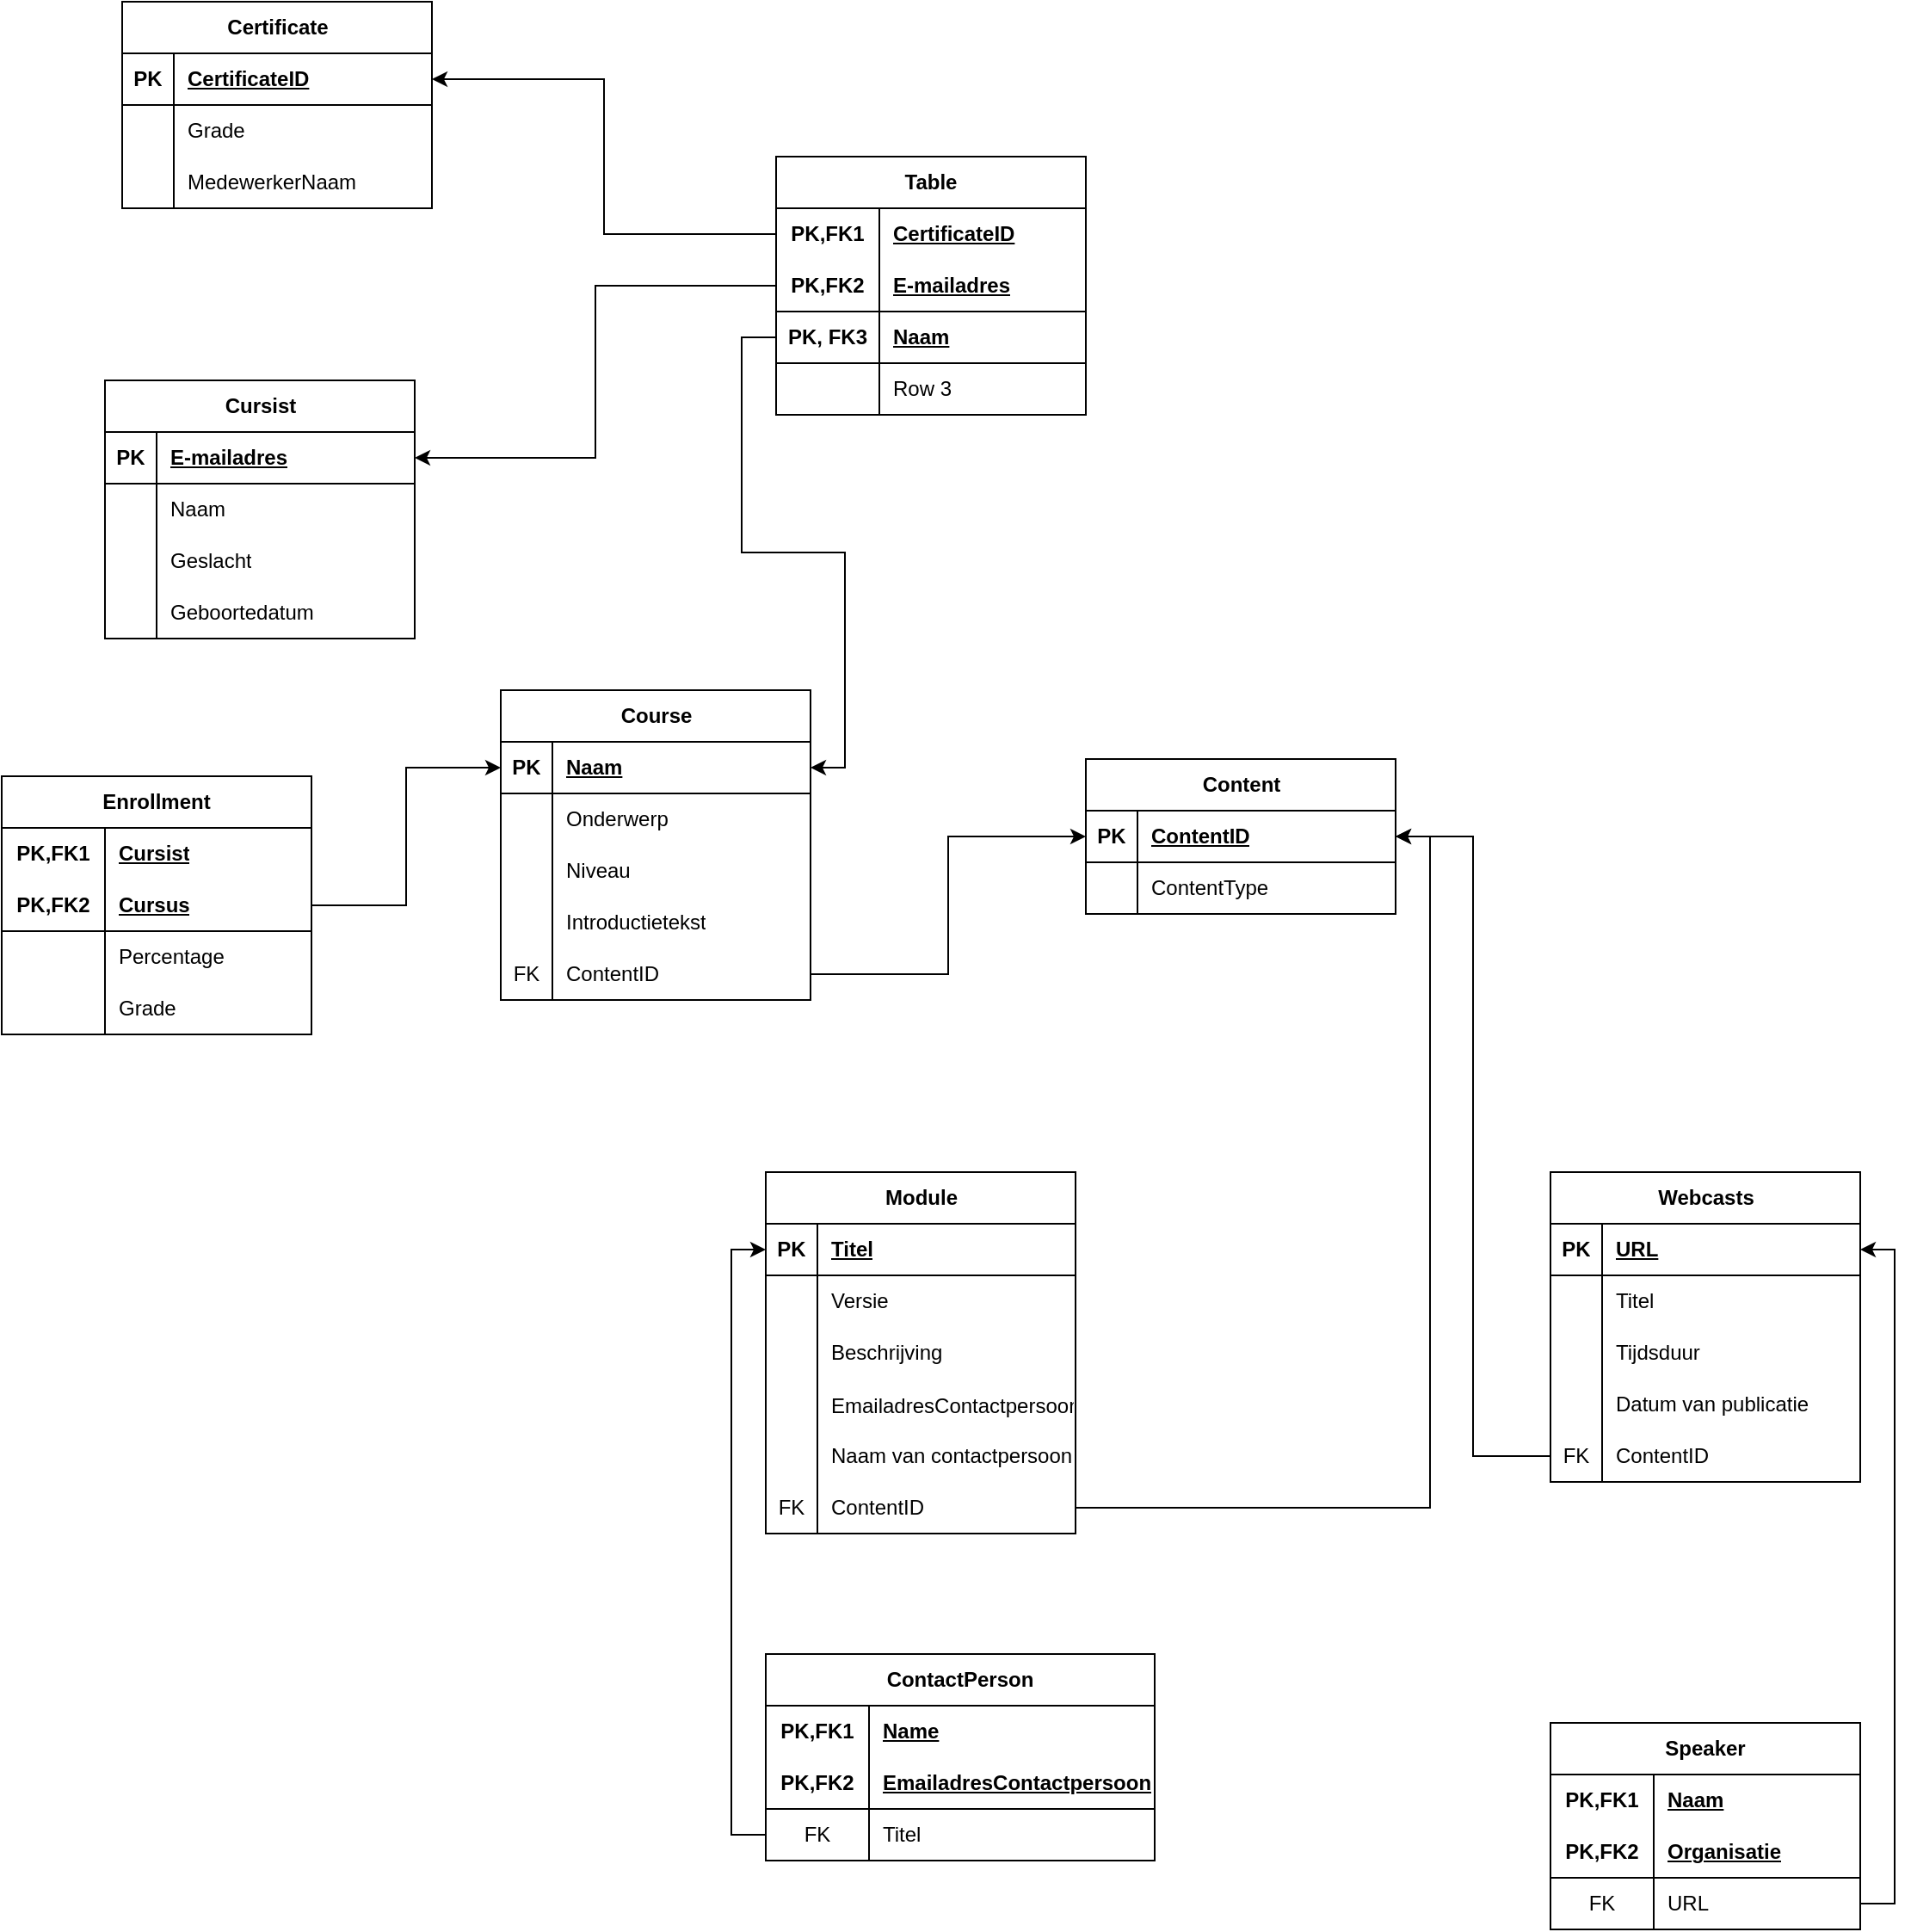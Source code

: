 <mxfile version="22.1.2" type="device">
  <diagram name="Pagina-1" id="u-xx_jR_hVYX2O9m8lz5">
    <mxGraphModel dx="2876" dy="2363" grid="1" gridSize="10" guides="1" tooltips="1" connect="1" arrows="1" fold="1" page="1" pageScale="1" pageWidth="827" pageHeight="1169" math="0" shadow="0">
      <root>
        <mxCell id="0" />
        <mxCell id="1" parent="0" />
        <mxCell id="vFDgPql-ioUFy6LcOWQR-1" value="Course" style="shape=table;startSize=30;container=1;collapsible=1;childLayout=tableLayout;fixedRows=1;rowLines=0;fontStyle=1;align=center;resizeLast=1;html=1;" parent="1" vertex="1">
          <mxGeometry x="170" y="120" width="180" height="180" as="geometry" />
        </mxCell>
        <mxCell id="vFDgPql-ioUFy6LcOWQR-2" value="" style="shape=tableRow;horizontal=0;startSize=0;swimlaneHead=0;swimlaneBody=0;fillColor=none;collapsible=0;dropTarget=0;points=[[0,0.5],[1,0.5]];portConstraint=eastwest;top=0;left=0;right=0;bottom=1;" parent="vFDgPql-ioUFy6LcOWQR-1" vertex="1">
          <mxGeometry y="30" width="180" height="30" as="geometry" />
        </mxCell>
        <mxCell id="vFDgPql-ioUFy6LcOWQR-3" value="PK" style="shape=partialRectangle;connectable=0;fillColor=none;top=0;left=0;bottom=0;right=0;fontStyle=1;overflow=hidden;whiteSpace=wrap;html=1;" parent="vFDgPql-ioUFy6LcOWQR-2" vertex="1">
          <mxGeometry width="30" height="30" as="geometry">
            <mxRectangle width="30" height="30" as="alternateBounds" />
          </mxGeometry>
        </mxCell>
        <mxCell id="vFDgPql-ioUFy6LcOWQR-4" value="Naam" style="shape=partialRectangle;connectable=0;fillColor=none;top=0;left=0;bottom=0;right=0;align=left;spacingLeft=6;fontStyle=5;overflow=hidden;whiteSpace=wrap;html=1;" parent="vFDgPql-ioUFy6LcOWQR-2" vertex="1">
          <mxGeometry x="30" width="150" height="30" as="geometry">
            <mxRectangle width="150" height="30" as="alternateBounds" />
          </mxGeometry>
        </mxCell>
        <mxCell id="vFDgPql-ioUFy6LcOWQR-5" value="" style="shape=tableRow;horizontal=0;startSize=0;swimlaneHead=0;swimlaneBody=0;fillColor=none;collapsible=0;dropTarget=0;points=[[0,0.5],[1,0.5]];portConstraint=eastwest;top=0;left=0;right=0;bottom=0;" parent="vFDgPql-ioUFy6LcOWQR-1" vertex="1">
          <mxGeometry y="60" width="180" height="30" as="geometry" />
        </mxCell>
        <mxCell id="vFDgPql-ioUFy6LcOWQR-6" value="" style="shape=partialRectangle;connectable=0;fillColor=none;top=0;left=0;bottom=0;right=0;editable=1;overflow=hidden;whiteSpace=wrap;html=1;" parent="vFDgPql-ioUFy6LcOWQR-5" vertex="1">
          <mxGeometry width="30" height="30" as="geometry">
            <mxRectangle width="30" height="30" as="alternateBounds" />
          </mxGeometry>
        </mxCell>
        <mxCell id="vFDgPql-ioUFy6LcOWQR-7" value="Onderwerp" style="shape=partialRectangle;connectable=0;fillColor=none;top=0;left=0;bottom=0;right=0;align=left;spacingLeft=6;overflow=hidden;whiteSpace=wrap;html=1;" parent="vFDgPql-ioUFy6LcOWQR-5" vertex="1">
          <mxGeometry x="30" width="150" height="30" as="geometry">
            <mxRectangle width="150" height="30" as="alternateBounds" />
          </mxGeometry>
        </mxCell>
        <mxCell id="vFDgPql-ioUFy6LcOWQR-8" value="" style="shape=tableRow;horizontal=0;startSize=0;swimlaneHead=0;swimlaneBody=0;fillColor=none;collapsible=0;dropTarget=0;points=[[0,0.5],[1,0.5]];portConstraint=eastwest;top=0;left=0;right=0;bottom=0;" parent="vFDgPql-ioUFy6LcOWQR-1" vertex="1">
          <mxGeometry y="90" width="180" height="30" as="geometry" />
        </mxCell>
        <mxCell id="vFDgPql-ioUFy6LcOWQR-9" value="" style="shape=partialRectangle;connectable=0;fillColor=none;top=0;left=0;bottom=0;right=0;editable=1;overflow=hidden;whiteSpace=wrap;html=1;" parent="vFDgPql-ioUFy6LcOWQR-8" vertex="1">
          <mxGeometry width="30" height="30" as="geometry">
            <mxRectangle width="30" height="30" as="alternateBounds" />
          </mxGeometry>
        </mxCell>
        <mxCell id="vFDgPql-ioUFy6LcOWQR-10" value="Niveau" style="shape=partialRectangle;connectable=0;fillColor=none;top=0;left=0;bottom=0;right=0;align=left;spacingLeft=6;overflow=hidden;whiteSpace=wrap;html=1;" parent="vFDgPql-ioUFy6LcOWQR-8" vertex="1">
          <mxGeometry x="30" width="150" height="30" as="geometry">
            <mxRectangle width="150" height="30" as="alternateBounds" />
          </mxGeometry>
        </mxCell>
        <mxCell id="vFDgPql-ioUFy6LcOWQR-11" value="" style="shape=tableRow;horizontal=0;startSize=0;swimlaneHead=0;swimlaneBody=0;fillColor=none;collapsible=0;dropTarget=0;points=[[0,0.5],[1,0.5]];portConstraint=eastwest;top=0;left=0;right=0;bottom=0;" parent="vFDgPql-ioUFy6LcOWQR-1" vertex="1">
          <mxGeometry y="120" width="180" height="30" as="geometry" />
        </mxCell>
        <mxCell id="vFDgPql-ioUFy6LcOWQR-12" value="" style="shape=partialRectangle;connectable=0;fillColor=none;top=0;left=0;bottom=0;right=0;editable=1;overflow=hidden;whiteSpace=wrap;html=1;" parent="vFDgPql-ioUFy6LcOWQR-11" vertex="1">
          <mxGeometry width="30" height="30" as="geometry">
            <mxRectangle width="30" height="30" as="alternateBounds" />
          </mxGeometry>
        </mxCell>
        <mxCell id="vFDgPql-ioUFy6LcOWQR-13" value="Introductietekst" style="shape=partialRectangle;connectable=0;fillColor=none;top=0;left=0;bottom=0;right=0;align=left;spacingLeft=6;overflow=hidden;whiteSpace=wrap;html=1;" parent="vFDgPql-ioUFy6LcOWQR-11" vertex="1">
          <mxGeometry x="30" width="150" height="30" as="geometry">
            <mxRectangle width="150" height="30" as="alternateBounds" />
          </mxGeometry>
        </mxCell>
        <mxCell id="ly-lkT2wFIYMQ-c9xsta-23" value="" style="shape=tableRow;horizontal=0;startSize=0;swimlaneHead=0;swimlaneBody=0;fillColor=none;collapsible=0;dropTarget=0;points=[[0,0.5],[1,0.5]];portConstraint=eastwest;top=0;left=0;right=0;bottom=0;" vertex="1" parent="vFDgPql-ioUFy6LcOWQR-1">
          <mxGeometry y="150" width="180" height="30" as="geometry" />
        </mxCell>
        <mxCell id="ly-lkT2wFIYMQ-c9xsta-24" value="FK" style="shape=partialRectangle;connectable=0;fillColor=none;top=0;left=0;bottom=0;right=0;fontStyle=0;overflow=hidden;whiteSpace=wrap;html=1;" vertex="1" parent="ly-lkT2wFIYMQ-c9xsta-23">
          <mxGeometry width="30" height="30" as="geometry">
            <mxRectangle width="30" height="30" as="alternateBounds" />
          </mxGeometry>
        </mxCell>
        <mxCell id="ly-lkT2wFIYMQ-c9xsta-25" value="ContentID" style="shape=partialRectangle;connectable=0;fillColor=none;top=0;left=0;bottom=0;right=0;align=left;spacingLeft=6;fontStyle=0;overflow=hidden;whiteSpace=wrap;html=1;" vertex="1" parent="ly-lkT2wFIYMQ-c9xsta-23">
          <mxGeometry x="30" width="150" height="30" as="geometry">
            <mxRectangle width="150" height="30" as="alternateBounds" />
          </mxGeometry>
        </mxCell>
        <mxCell id="vFDgPql-ioUFy6LcOWQR-14" value="Content" style="shape=table;startSize=30;container=1;collapsible=1;childLayout=tableLayout;fixedRows=1;rowLines=0;fontStyle=1;align=center;resizeLast=1;html=1;" parent="1" vertex="1">
          <mxGeometry x="510" y="160" width="180" height="90" as="geometry" />
        </mxCell>
        <mxCell id="vFDgPql-ioUFy6LcOWQR-15" value="" style="shape=tableRow;horizontal=0;startSize=0;swimlaneHead=0;swimlaneBody=0;fillColor=none;collapsible=0;dropTarget=0;points=[[0,0.5],[1,0.5]];portConstraint=eastwest;top=0;left=0;right=0;bottom=1;" parent="vFDgPql-ioUFy6LcOWQR-14" vertex="1">
          <mxGeometry y="30" width="180" height="30" as="geometry" />
        </mxCell>
        <mxCell id="vFDgPql-ioUFy6LcOWQR-16" value="PK" style="shape=partialRectangle;connectable=0;fillColor=none;top=0;left=0;bottom=0;right=0;fontStyle=1;overflow=hidden;whiteSpace=wrap;html=1;" parent="vFDgPql-ioUFy6LcOWQR-15" vertex="1">
          <mxGeometry width="30" height="30" as="geometry">
            <mxRectangle width="30" height="30" as="alternateBounds" />
          </mxGeometry>
        </mxCell>
        <mxCell id="vFDgPql-ioUFy6LcOWQR-17" value="ContentID" style="shape=partialRectangle;connectable=0;fillColor=none;top=0;left=0;bottom=0;right=0;align=left;spacingLeft=6;fontStyle=5;overflow=hidden;whiteSpace=wrap;html=1;" parent="vFDgPql-ioUFy6LcOWQR-15" vertex="1">
          <mxGeometry x="30" width="150" height="30" as="geometry">
            <mxRectangle width="150" height="30" as="alternateBounds" />
          </mxGeometry>
        </mxCell>
        <mxCell id="vFDgPql-ioUFy6LcOWQR-18" value="" style="shape=tableRow;horizontal=0;startSize=0;swimlaneHead=0;swimlaneBody=0;fillColor=none;collapsible=0;dropTarget=0;points=[[0,0.5],[1,0.5]];portConstraint=eastwest;top=0;left=0;right=0;bottom=0;" parent="vFDgPql-ioUFy6LcOWQR-14" vertex="1">
          <mxGeometry y="60" width="180" height="30" as="geometry" />
        </mxCell>
        <mxCell id="vFDgPql-ioUFy6LcOWQR-19" value="" style="shape=partialRectangle;connectable=0;fillColor=none;top=0;left=0;bottom=0;right=0;editable=1;overflow=hidden;whiteSpace=wrap;html=1;" parent="vFDgPql-ioUFy6LcOWQR-18" vertex="1">
          <mxGeometry width="30" height="30" as="geometry">
            <mxRectangle width="30" height="30" as="alternateBounds" />
          </mxGeometry>
        </mxCell>
        <mxCell id="vFDgPql-ioUFy6LcOWQR-20" value="ContentType" style="shape=partialRectangle;connectable=0;fillColor=none;top=0;left=0;bottom=0;right=0;align=left;spacingLeft=6;overflow=hidden;whiteSpace=wrap;html=1;" parent="vFDgPql-ioUFy6LcOWQR-18" vertex="1">
          <mxGeometry x="30" width="150" height="30" as="geometry">
            <mxRectangle width="150" height="30" as="alternateBounds" />
          </mxGeometry>
        </mxCell>
        <mxCell id="vFDgPql-ioUFy6LcOWQR-27" value="Module" style="shape=table;startSize=30;container=1;collapsible=1;childLayout=tableLayout;fixedRows=1;rowLines=0;fontStyle=1;align=center;resizeLast=1;html=1;" parent="1" vertex="1">
          <mxGeometry x="324" y="400" width="180" height="210" as="geometry" />
        </mxCell>
        <mxCell id="vFDgPql-ioUFy6LcOWQR-28" value="" style="shape=tableRow;horizontal=0;startSize=0;swimlaneHead=0;swimlaneBody=0;fillColor=none;collapsible=0;dropTarget=0;points=[[0,0.5],[1,0.5]];portConstraint=eastwest;top=0;left=0;right=0;bottom=1;" parent="vFDgPql-ioUFy6LcOWQR-27" vertex="1">
          <mxGeometry y="30" width="180" height="30" as="geometry" />
        </mxCell>
        <mxCell id="vFDgPql-ioUFy6LcOWQR-29" value="PK" style="shape=partialRectangle;connectable=0;fillColor=none;top=0;left=0;bottom=0;right=0;fontStyle=1;overflow=hidden;whiteSpace=wrap;html=1;" parent="vFDgPql-ioUFy6LcOWQR-28" vertex="1">
          <mxGeometry width="30" height="30" as="geometry">
            <mxRectangle width="30" height="30" as="alternateBounds" />
          </mxGeometry>
        </mxCell>
        <mxCell id="vFDgPql-ioUFy6LcOWQR-30" value="Titel" style="shape=partialRectangle;connectable=0;fillColor=none;top=0;left=0;bottom=0;right=0;align=left;spacingLeft=6;fontStyle=5;overflow=hidden;whiteSpace=wrap;html=1;" parent="vFDgPql-ioUFy6LcOWQR-28" vertex="1">
          <mxGeometry x="30" width="150" height="30" as="geometry">
            <mxRectangle width="150" height="30" as="alternateBounds" />
          </mxGeometry>
        </mxCell>
        <mxCell id="vFDgPql-ioUFy6LcOWQR-31" value="" style="shape=tableRow;horizontal=0;startSize=0;swimlaneHead=0;swimlaneBody=0;fillColor=none;collapsible=0;dropTarget=0;points=[[0,0.5],[1,0.5]];portConstraint=eastwest;top=0;left=0;right=0;bottom=0;" parent="vFDgPql-ioUFy6LcOWQR-27" vertex="1">
          <mxGeometry y="60" width="180" height="30" as="geometry" />
        </mxCell>
        <mxCell id="vFDgPql-ioUFy6LcOWQR-32" value="" style="shape=partialRectangle;connectable=0;fillColor=none;top=0;left=0;bottom=0;right=0;editable=1;overflow=hidden;whiteSpace=wrap;html=1;" parent="vFDgPql-ioUFy6LcOWQR-31" vertex="1">
          <mxGeometry width="30" height="30" as="geometry">
            <mxRectangle width="30" height="30" as="alternateBounds" />
          </mxGeometry>
        </mxCell>
        <mxCell id="vFDgPql-ioUFy6LcOWQR-33" value="Versie" style="shape=partialRectangle;connectable=0;fillColor=none;top=0;left=0;bottom=0;right=0;align=left;spacingLeft=6;overflow=hidden;whiteSpace=wrap;html=1;" parent="vFDgPql-ioUFy6LcOWQR-31" vertex="1">
          <mxGeometry x="30" width="150" height="30" as="geometry">
            <mxRectangle width="150" height="30" as="alternateBounds" />
          </mxGeometry>
        </mxCell>
        <mxCell id="vFDgPql-ioUFy6LcOWQR-34" value="" style="shape=tableRow;horizontal=0;startSize=0;swimlaneHead=0;swimlaneBody=0;fillColor=none;collapsible=0;dropTarget=0;points=[[0,0.5],[1,0.5]];portConstraint=eastwest;top=0;left=0;right=0;bottom=0;" parent="vFDgPql-ioUFy6LcOWQR-27" vertex="1">
          <mxGeometry y="90" width="180" height="30" as="geometry" />
        </mxCell>
        <mxCell id="vFDgPql-ioUFy6LcOWQR-35" value="" style="shape=partialRectangle;connectable=0;fillColor=none;top=0;left=0;bottom=0;right=0;editable=1;overflow=hidden;whiteSpace=wrap;html=1;" parent="vFDgPql-ioUFy6LcOWQR-34" vertex="1">
          <mxGeometry width="30" height="30" as="geometry">
            <mxRectangle width="30" height="30" as="alternateBounds" />
          </mxGeometry>
        </mxCell>
        <mxCell id="vFDgPql-ioUFy6LcOWQR-36" value="Beschrijving" style="shape=partialRectangle;connectable=0;fillColor=none;top=0;left=0;bottom=0;right=0;align=left;spacingLeft=6;overflow=hidden;whiteSpace=wrap;html=1;" parent="vFDgPql-ioUFy6LcOWQR-34" vertex="1">
          <mxGeometry x="30" width="150" height="30" as="geometry">
            <mxRectangle width="150" height="30" as="alternateBounds" />
          </mxGeometry>
        </mxCell>
        <mxCell id="vFDgPql-ioUFy6LcOWQR-144" value="" style="shape=tableRow;horizontal=0;startSize=0;swimlaneHead=0;swimlaneBody=0;fillColor=none;collapsible=0;dropTarget=0;points=[[0,0.5],[1,0.5]];portConstraint=eastwest;top=0;left=0;right=0;bottom=0;" parent="vFDgPql-ioUFy6LcOWQR-27" vertex="1">
          <mxGeometry y="120" width="180" height="30" as="geometry" />
        </mxCell>
        <mxCell id="vFDgPql-ioUFy6LcOWQR-145" value="" style="shape=partialRectangle;connectable=0;fillColor=none;top=0;left=0;bottom=0;right=0;editable=1;overflow=hidden;" parent="vFDgPql-ioUFy6LcOWQR-144" vertex="1">
          <mxGeometry width="30" height="30" as="geometry">
            <mxRectangle width="30" height="30" as="alternateBounds" />
          </mxGeometry>
        </mxCell>
        <mxCell id="vFDgPql-ioUFy6LcOWQR-146" value="EmailadresContactpersoon" style="shape=partialRectangle;connectable=0;fillColor=none;top=0;left=0;bottom=0;right=0;align=left;spacingLeft=6;overflow=hidden;" parent="vFDgPql-ioUFy6LcOWQR-144" vertex="1">
          <mxGeometry x="30" width="150" height="30" as="geometry">
            <mxRectangle width="150" height="30" as="alternateBounds" />
          </mxGeometry>
        </mxCell>
        <mxCell id="vFDgPql-ioUFy6LcOWQR-37" value="" style="shape=tableRow;horizontal=0;startSize=0;swimlaneHead=0;swimlaneBody=0;fillColor=none;collapsible=0;dropTarget=0;points=[[0,0.5],[1,0.5]];portConstraint=eastwest;top=0;left=0;right=0;bottom=0;" parent="vFDgPql-ioUFy6LcOWQR-27" vertex="1">
          <mxGeometry y="150" width="180" height="30" as="geometry" />
        </mxCell>
        <mxCell id="vFDgPql-ioUFy6LcOWQR-38" value="" style="shape=partialRectangle;connectable=0;fillColor=none;top=0;left=0;bottom=0;right=0;editable=1;overflow=hidden;whiteSpace=wrap;html=1;" parent="vFDgPql-ioUFy6LcOWQR-37" vertex="1">
          <mxGeometry width="30" height="30" as="geometry">
            <mxRectangle width="30" height="30" as="alternateBounds" />
          </mxGeometry>
        </mxCell>
        <mxCell id="vFDgPql-ioUFy6LcOWQR-39" value="Naam van contactpersoon" style="shape=partialRectangle;connectable=0;fillColor=none;top=0;left=0;bottom=0;right=0;align=left;spacingLeft=6;overflow=hidden;whiteSpace=wrap;html=1;" parent="vFDgPql-ioUFy6LcOWQR-37" vertex="1">
          <mxGeometry x="30" width="150" height="30" as="geometry">
            <mxRectangle width="150" height="30" as="alternateBounds" />
          </mxGeometry>
        </mxCell>
        <mxCell id="ly-lkT2wFIYMQ-c9xsta-34" value="" style="shape=tableRow;horizontal=0;startSize=0;swimlaneHead=0;swimlaneBody=0;fillColor=none;collapsible=0;dropTarget=0;points=[[0,0.5],[1,0.5]];portConstraint=eastwest;top=0;left=0;right=0;bottom=0;" vertex="1" parent="vFDgPql-ioUFy6LcOWQR-27">
          <mxGeometry y="180" width="180" height="30" as="geometry" />
        </mxCell>
        <mxCell id="ly-lkT2wFIYMQ-c9xsta-35" value="FK" style="shape=partialRectangle;connectable=0;fillColor=none;top=0;left=0;bottom=0;right=0;fontStyle=0;overflow=hidden;whiteSpace=wrap;html=1;" vertex="1" parent="ly-lkT2wFIYMQ-c9xsta-34">
          <mxGeometry width="30" height="30" as="geometry">
            <mxRectangle width="30" height="30" as="alternateBounds" />
          </mxGeometry>
        </mxCell>
        <mxCell id="ly-lkT2wFIYMQ-c9xsta-36" value="ContentID" style="shape=partialRectangle;connectable=0;fillColor=none;top=0;left=0;bottom=0;right=0;align=left;spacingLeft=6;fontStyle=0;overflow=hidden;whiteSpace=wrap;html=1;" vertex="1" parent="ly-lkT2wFIYMQ-c9xsta-34">
          <mxGeometry x="30" width="150" height="30" as="geometry">
            <mxRectangle width="150" height="30" as="alternateBounds" />
          </mxGeometry>
        </mxCell>
        <mxCell id="vFDgPql-ioUFy6LcOWQR-40" value="Webcasts" style="shape=table;startSize=30;container=1;collapsible=1;childLayout=tableLayout;fixedRows=1;rowLines=0;fontStyle=1;align=center;resizeLast=1;html=1;" parent="1" vertex="1">
          <mxGeometry x="780" y="400" width="180" height="180" as="geometry" />
        </mxCell>
        <mxCell id="vFDgPql-ioUFy6LcOWQR-41" value="" style="shape=tableRow;horizontal=0;startSize=0;swimlaneHead=0;swimlaneBody=0;fillColor=none;collapsible=0;dropTarget=0;points=[[0,0.5],[1,0.5]];portConstraint=eastwest;top=0;left=0;right=0;bottom=1;" parent="vFDgPql-ioUFy6LcOWQR-40" vertex="1">
          <mxGeometry y="30" width="180" height="30" as="geometry" />
        </mxCell>
        <mxCell id="vFDgPql-ioUFy6LcOWQR-42" value="PK" style="shape=partialRectangle;connectable=0;fillColor=none;top=0;left=0;bottom=0;right=0;fontStyle=1;overflow=hidden;whiteSpace=wrap;html=1;" parent="vFDgPql-ioUFy6LcOWQR-41" vertex="1">
          <mxGeometry width="30" height="30" as="geometry">
            <mxRectangle width="30" height="30" as="alternateBounds" />
          </mxGeometry>
        </mxCell>
        <mxCell id="vFDgPql-ioUFy6LcOWQR-43" value="URL" style="shape=partialRectangle;connectable=0;fillColor=none;top=0;left=0;bottom=0;right=0;align=left;spacingLeft=6;fontStyle=5;overflow=hidden;whiteSpace=wrap;html=1;" parent="vFDgPql-ioUFy6LcOWQR-41" vertex="1">
          <mxGeometry x="30" width="150" height="30" as="geometry">
            <mxRectangle width="150" height="30" as="alternateBounds" />
          </mxGeometry>
        </mxCell>
        <mxCell id="vFDgPql-ioUFy6LcOWQR-44" value="" style="shape=tableRow;horizontal=0;startSize=0;swimlaneHead=0;swimlaneBody=0;fillColor=none;collapsible=0;dropTarget=0;points=[[0,0.5],[1,0.5]];portConstraint=eastwest;top=0;left=0;right=0;bottom=0;" parent="vFDgPql-ioUFy6LcOWQR-40" vertex="1">
          <mxGeometry y="60" width="180" height="30" as="geometry" />
        </mxCell>
        <mxCell id="vFDgPql-ioUFy6LcOWQR-45" value="" style="shape=partialRectangle;connectable=0;fillColor=none;top=0;left=0;bottom=0;right=0;editable=1;overflow=hidden;whiteSpace=wrap;html=1;" parent="vFDgPql-ioUFy6LcOWQR-44" vertex="1">
          <mxGeometry width="30" height="30" as="geometry">
            <mxRectangle width="30" height="30" as="alternateBounds" />
          </mxGeometry>
        </mxCell>
        <mxCell id="vFDgPql-ioUFy6LcOWQR-46" value="Titel" style="shape=partialRectangle;connectable=0;fillColor=none;top=0;left=0;bottom=0;right=0;align=left;spacingLeft=6;overflow=hidden;whiteSpace=wrap;html=1;" parent="vFDgPql-ioUFy6LcOWQR-44" vertex="1">
          <mxGeometry x="30" width="150" height="30" as="geometry">
            <mxRectangle width="150" height="30" as="alternateBounds" />
          </mxGeometry>
        </mxCell>
        <mxCell id="vFDgPql-ioUFy6LcOWQR-47" value="" style="shape=tableRow;horizontal=0;startSize=0;swimlaneHead=0;swimlaneBody=0;fillColor=none;collapsible=0;dropTarget=0;points=[[0,0.5],[1,0.5]];portConstraint=eastwest;top=0;left=0;right=0;bottom=0;" parent="vFDgPql-ioUFy6LcOWQR-40" vertex="1">
          <mxGeometry y="90" width="180" height="30" as="geometry" />
        </mxCell>
        <mxCell id="vFDgPql-ioUFy6LcOWQR-48" value="" style="shape=partialRectangle;connectable=0;fillColor=none;top=0;left=0;bottom=0;right=0;editable=1;overflow=hidden;whiteSpace=wrap;html=1;" parent="vFDgPql-ioUFy6LcOWQR-47" vertex="1">
          <mxGeometry width="30" height="30" as="geometry">
            <mxRectangle width="30" height="30" as="alternateBounds" />
          </mxGeometry>
        </mxCell>
        <mxCell id="vFDgPql-ioUFy6LcOWQR-49" value="Tijdsduur" style="shape=partialRectangle;connectable=0;fillColor=none;top=0;left=0;bottom=0;right=0;align=left;spacingLeft=6;overflow=hidden;whiteSpace=wrap;html=1;" parent="vFDgPql-ioUFy6LcOWQR-47" vertex="1">
          <mxGeometry x="30" width="150" height="30" as="geometry">
            <mxRectangle width="150" height="30" as="alternateBounds" />
          </mxGeometry>
        </mxCell>
        <mxCell id="vFDgPql-ioUFy6LcOWQR-50" value="" style="shape=tableRow;horizontal=0;startSize=0;swimlaneHead=0;swimlaneBody=0;fillColor=none;collapsible=0;dropTarget=0;points=[[0,0.5],[1,0.5]];portConstraint=eastwest;top=0;left=0;right=0;bottom=0;" parent="vFDgPql-ioUFy6LcOWQR-40" vertex="1">
          <mxGeometry y="120" width="180" height="30" as="geometry" />
        </mxCell>
        <mxCell id="vFDgPql-ioUFy6LcOWQR-51" value="" style="shape=partialRectangle;connectable=0;fillColor=none;top=0;left=0;bottom=0;right=0;editable=1;overflow=hidden;whiteSpace=wrap;html=1;" parent="vFDgPql-ioUFy6LcOWQR-50" vertex="1">
          <mxGeometry width="30" height="30" as="geometry">
            <mxRectangle width="30" height="30" as="alternateBounds" />
          </mxGeometry>
        </mxCell>
        <mxCell id="vFDgPql-ioUFy6LcOWQR-52" value="Datum van publicatie" style="shape=partialRectangle;connectable=0;fillColor=none;top=0;left=0;bottom=0;right=0;align=left;spacingLeft=6;overflow=hidden;whiteSpace=wrap;html=1;" parent="vFDgPql-ioUFy6LcOWQR-50" vertex="1">
          <mxGeometry x="30" width="150" height="30" as="geometry">
            <mxRectangle width="150" height="30" as="alternateBounds" />
          </mxGeometry>
        </mxCell>
        <mxCell id="ly-lkT2wFIYMQ-c9xsta-37" value="" style="shape=tableRow;horizontal=0;startSize=0;swimlaneHead=0;swimlaneBody=0;fillColor=none;collapsible=0;dropTarget=0;points=[[0,0.5],[1,0.5]];portConstraint=eastwest;top=0;left=0;right=0;bottom=0;" vertex="1" parent="vFDgPql-ioUFy6LcOWQR-40">
          <mxGeometry y="150" width="180" height="30" as="geometry" />
        </mxCell>
        <mxCell id="ly-lkT2wFIYMQ-c9xsta-38" value="FK" style="shape=partialRectangle;connectable=0;fillColor=none;top=0;left=0;bottom=0;right=0;fontStyle=0;overflow=hidden;whiteSpace=wrap;html=1;" vertex="1" parent="ly-lkT2wFIYMQ-c9xsta-37">
          <mxGeometry width="30" height="30" as="geometry">
            <mxRectangle width="30" height="30" as="alternateBounds" />
          </mxGeometry>
        </mxCell>
        <mxCell id="ly-lkT2wFIYMQ-c9xsta-39" value="ContentID" style="shape=partialRectangle;connectable=0;fillColor=none;top=0;left=0;bottom=0;right=0;align=left;spacingLeft=6;fontStyle=0;overflow=hidden;whiteSpace=wrap;html=1;" vertex="1" parent="ly-lkT2wFIYMQ-c9xsta-37">
          <mxGeometry x="30" width="150" height="30" as="geometry">
            <mxRectangle width="150" height="30" as="alternateBounds" />
          </mxGeometry>
        </mxCell>
        <mxCell id="vFDgPql-ioUFy6LcOWQR-79" value="Certificate" style="shape=table;startSize=30;container=1;collapsible=1;childLayout=tableLayout;fixedRows=1;rowLines=0;fontStyle=1;align=center;resizeLast=1;html=1;" parent="1" vertex="1">
          <mxGeometry x="-50" y="-280" width="180" height="120" as="geometry" />
        </mxCell>
        <mxCell id="vFDgPql-ioUFy6LcOWQR-80" value="" style="shape=tableRow;horizontal=0;startSize=0;swimlaneHead=0;swimlaneBody=0;fillColor=none;collapsible=0;dropTarget=0;points=[[0,0.5],[1,0.5]];portConstraint=eastwest;top=0;left=0;right=0;bottom=1;" parent="vFDgPql-ioUFy6LcOWQR-79" vertex="1">
          <mxGeometry y="30" width="180" height="30" as="geometry" />
        </mxCell>
        <mxCell id="vFDgPql-ioUFy6LcOWQR-81" value="PK" style="shape=partialRectangle;connectable=0;fillColor=none;top=0;left=0;bottom=0;right=0;fontStyle=1;overflow=hidden;whiteSpace=wrap;html=1;" parent="vFDgPql-ioUFy6LcOWQR-80" vertex="1">
          <mxGeometry width="30" height="30" as="geometry">
            <mxRectangle width="30" height="30" as="alternateBounds" />
          </mxGeometry>
        </mxCell>
        <mxCell id="vFDgPql-ioUFy6LcOWQR-82" value="CertificateID" style="shape=partialRectangle;connectable=0;fillColor=none;top=0;left=0;bottom=0;right=0;align=left;spacingLeft=6;fontStyle=5;overflow=hidden;whiteSpace=wrap;html=1;" parent="vFDgPql-ioUFy6LcOWQR-80" vertex="1">
          <mxGeometry x="30" width="150" height="30" as="geometry">
            <mxRectangle width="150" height="30" as="alternateBounds" />
          </mxGeometry>
        </mxCell>
        <mxCell id="vFDgPql-ioUFy6LcOWQR-83" value="" style="shape=tableRow;horizontal=0;startSize=0;swimlaneHead=0;swimlaneBody=0;fillColor=none;collapsible=0;dropTarget=0;points=[[0,0.5],[1,0.5]];portConstraint=eastwest;top=0;left=0;right=0;bottom=0;" parent="vFDgPql-ioUFy6LcOWQR-79" vertex="1">
          <mxGeometry y="60" width="180" height="30" as="geometry" />
        </mxCell>
        <mxCell id="vFDgPql-ioUFy6LcOWQR-84" value="" style="shape=partialRectangle;connectable=0;fillColor=none;top=0;left=0;bottom=0;right=0;editable=1;overflow=hidden;whiteSpace=wrap;html=1;" parent="vFDgPql-ioUFy6LcOWQR-83" vertex="1">
          <mxGeometry width="30" height="30" as="geometry">
            <mxRectangle width="30" height="30" as="alternateBounds" />
          </mxGeometry>
        </mxCell>
        <mxCell id="vFDgPql-ioUFy6LcOWQR-85" value="Grade" style="shape=partialRectangle;connectable=0;fillColor=none;top=0;left=0;bottom=0;right=0;align=left;spacingLeft=6;overflow=hidden;whiteSpace=wrap;html=1;" parent="vFDgPql-ioUFy6LcOWQR-83" vertex="1">
          <mxGeometry x="30" width="150" height="30" as="geometry">
            <mxRectangle width="150" height="30" as="alternateBounds" />
          </mxGeometry>
        </mxCell>
        <mxCell id="vFDgPql-ioUFy6LcOWQR-86" value="" style="shape=tableRow;horizontal=0;startSize=0;swimlaneHead=0;swimlaneBody=0;fillColor=none;collapsible=0;dropTarget=0;points=[[0,0.5],[1,0.5]];portConstraint=eastwest;top=0;left=0;right=0;bottom=0;" parent="vFDgPql-ioUFy6LcOWQR-79" vertex="1">
          <mxGeometry y="90" width="180" height="30" as="geometry" />
        </mxCell>
        <mxCell id="vFDgPql-ioUFy6LcOWQR-87" value="" style="shape=partialRectangle;connectable=0;fillColor=none;top=0;left=0;bottom=0;right=0;editable=1;overflow=hidden;whiteSpace=wrap;html=1;" parent="vFDgPql-ioUFy6LcOWQR-86" vertex="1">
          <mxGeometry width="30" height="30" as="geometry">
            <mxRectangle width="30" height="30" as="alternateBounds" />
          </mxGeometry>
        </mxCell>
        <mxCell id="vFDgPql-ioUFy6LcOWQR-88" value="MedewerkerNaam" style="shape=partialRectangle;connectable=0;fillColor=none;top=0;left=0;bottom=0;right=0;align=left;spacingLeft=6;overflow=hidden;whiteSpace=wrap;html=1;" parent="vFDgPql-ioUFy6LcOWQR-86" vertex="1">
          <mxGeometry x="30" width="150" height="30" as="geometry">
            <mxRectangle width="150" height="30" as="alternateBounds" />
          </mxGeometry>
        </mxCell>
        <mxCell id="vFDgPql-ioUFy6LcOWQR-92" value="Cursist" style="shape=table;startSize=30;container=1;collapsible=1;childLayout=tableLayout;fixedRows=1;rowLines=0;fontStyle=1;align=center;resizeLast=1;html=1;" parent="1" vertex="1">
          <mxGeometry x="-60" y="-60" width="180" height="150" as="geometry" />
        </mxCell>
        <mxCell id="vFDgPql-ioUFy6LcOWQR-93" value="" style="shape=tableRow;horizontal=0;startSize=0;swimlaneHead=0;swimlaneBody=0;fillColor=none;collapsible=0;dropTarget=0;points=[[0,0.5],[1,0.5]];portConstraint=eastwest;top=0;left=0;right=0;bottom=1;" parent="vFDgPql-ioUFy6LcOWQR-92" vertex="1">
          <mxGeometry y="30" width="180" height="30" as="geometry" />
        </mxCell>
        <mxCell id="vFDgPql-ioUFy6LcOWQR-94" value="PK" style="shape=partialRectangle;connectable=0;fillColor=none;top=0;left=0;bottom=0;right=0;fontStyle=1;overflow=hidden;whiteSpace=wrap;html=1;" parent="vFDgPql-ioUFy6LcOWQR-93" vertex="1">
          <mxGeometry width="30" height="30" as="geometry">
            <mxRectangle width="30" height="30" as="alternateBounds" />
          </mxGeometry>
        </mxCell>
        <mxCell id="vFDgPql-ioUFy6LcOWQR-95" value="E-mailadres" style="shape=partialRectangle;connectable=0;fillColor=none;top=0;left=0;bottom=0;right=0;align=left;spacingLeft=6;fontStyle=5;overflow=hidden;whiteSpace=wrap;html=1;" parent="vFDgPql-ioUFy6LcOWQR-93" vertex="1">
          <mxGeometry x="30" width="150" height="30" as="geometry">
            <mxRectangle width="150" height="30" as="alternateBounds" />
          </mxGeometry>
        </mxCell>
        <mxCell id="vFDgPql-ioUFy6LcOWQR-96" value="" style="shape=tableRow;horizontal=0;startSize=0;swimlaneHead=0;swimlaneBody=0;fillColor=none;collapsible=0;dropTarget=0;points=[[0,0.5],[1,0.5]];portConstraint=eastwest;top=0;left=0;right=0;bottom=0;" parent="vFDgPql-ioUFy6LcOWQR-92" vertex="1">
          <mxGeometry y="60" width="180" height="30" as="geometry" />
        </mxCell>
        <mxCell id="vFDgPql-ioUFy6LcOWQR-97" value="" style="shape=partialRectangle;connectable=0;fillColor=none;top=0;left=0;bottom=0;right=0;editable=1;overflow=hidden;whiteSpace=wrap;html=1;" parent="vFDgPql-ioUFy6LcOWQR-96" vertex="1">
          <mxGeometry width="30" height="30" as="geometry">
            <mxRectangle width="30" height="30" as="alternateBounds" />
          </mxGeometry>
        </mxCell>
        <mxCell id="vFDgPql-ioUFy6LcOWQR-98" value="Naam" style="shape=partialRectangle;connectable=0;fillColor=none;top=0;left=0;bottom=0;right=0;align=left;spacingLeft=6;overflow=hidden;whiteSpace=wrap;html=1;" parent="vFDgPql-ioUFy6LcOWQR-96" vertex="1">
          <mxGeometry x="30" width="150" height="30" as="geometry">
            <mxRectangle width="150" height="30" as="alternateBounds" />
          </mxGeometry>
        </mxCell>
        <mxCell id="vFDgPql-ioUFy6LcOWQR-99" value="" style="shape=tableRow;horizontal=0;startSize=0;swimlaneHead=0;swimlaneBody=0;fillColor=none;collapsible=0;dropTarget=0;points=[[0,0.5],[1,0.5]];portConstraint=eastwest;top=0;left=0;right=0;bottom=0;" parent="vFDgPql-ioUFy6LcOWQR-92" vertex="1">
          <mxGeometry y="90" width="180" height="30" as="geometry" />
        </mxCell>
        <mxCell id="vFDgPql-ioUFy6LcOWQR-100" value="" style="shape=partialRectangle;connectable=0;fillColor=none;top=0;left=0;bottom=0;right=0;editable=1;overflow=hidden;whiteSpace=wrap;html=1;" parent="vFDgPql-ioUFy6LcOWQR-99" vertex="1">
          <mxGeometry width="30" height="30" as="geometry">
            <mxRectangle width="30" height="30" as="alternateBounds" />
          </mxGeometry>
        </mxCell>
        <mxCell id="vFDgPql-ioUFy6LcOWQR-101" value="Geslacht" style="shape=partialRectangle;connectable=0;fillColor=none;top=0;left=0;bottom=0;right=0;align=left;spacingLeft=6;overflow=hidden;whiteSpace=wrap;html=1;" parent="vFDgPql-ioUFy6LcOWQR-99" vertex="1">
          <mxGeometry x="30" width="150" height="30" as="geometry">
            <mxRectangle width="150" height="30" as="alternateBounds" />
          </mxGeometry>
        </mxCell>
        <mxCell id="vFDgPql-ioUFy6LcOWQR-102" value="" style="shape=tableRow;horizontal=0;startSize=0;swimlaneHead=0;swimlaneBody=0;fillColor=none;collapsible=0;dropTarget=0;points=[[0,0.5],[1,0.5]];portConstraint=eastwest;top=0;left=0;right=0;bottom=0;" parent="vFDgPql-ioUFy6LcOWQR-92" vertex="1">
          <mxGeometry y="120" width="180" height="30" as="geometry" />
        </mxCell>
        <mxCell id="vFDgPql-ioUFy6LcOWQR-103" value="" style="shape=partialRectangle;connectable=0;fillColor=none;top=0;left=0;bottom=0;right=0;editable=1;overflow=hidden;whiteSpace=wrap;html=1;" parent="vFDgPql-ioUFy6LcOWQR-102" vertex="1">
          <mxGeometry width="30" height="30" as="geometry">
            <mxRectangle width="30" height="30" as="alternateBounds" />
          </mxGeometry>
        </mxCell>
        <mxCell id="vFDgPql-ioUFy6LcOWQR-104" value="Geboortedatum" style="shape=partialRectangle;connectable=0;fillColor=none;top=0;left=0;bottom=0;right=0;align=left;spacingLeft=6;overflow=hidden;whiteSpace=wrap;html=1;" parent="vFDgPql-ioUFy6LcOWQR-102" vertex="1">
          <mxGeometry x="30" width="150" height="30" as="geometry">
            <mxRectangle width="150" height="30" as="alternateBounds" />
          </mxGeometry>
        </mxCell>
        <mxCell id="ly-lkT2wFIYMQ-c9xsta-1" style="edgeStyle=orthogonalEdgeStyle;rounded=0;orthogonalLoop=1;jettySize=auto;html=1;entryX=0;entryY=0.5;entryDx=0;entryDy=0;" edge="1" parent="1" source="vFDgPql-ioUFy6LcOWQR-131" target="vFDgPql-ioUFy6LcOWQR-2">
          <mxGeometry relative="1" as="geometry" />
        </mxCell>
        <mxCell id="vFDgPql-ioUFy6LcOWQR-131" value="Enrollment" style="shape=table;startSize=30;container=1;collapsible=1;childLayout=tableLayout;fixedRows=1;rowLines=0;fontStyle=1;align=center;resizeLast=1;html=1;whiteSpace=wrap;" parent="1" vertex="1">
          <mxGeometry x="-120" y="170" width="180" height="150" as="geometry" />
        </mxCell>
        <mxCell id="vFDgPql-ioUFy6LcOWQR-132" value="" style="shape=tableRow;horizontal=0;startSize=0;swimlaneHead=0;swimlaneBody=0;fillColor=none;collapsible=0;dropTarget=0;points=[[0,0.5],[1,0.5]];portConstraint=eastwest;top=0;left=0;right=0;bottom=0;html=1;" parent="vFDgPql-ioUFy6LcOWQR-131" vertex="1">
          <mxGeometry y="30" width="180" height="30" as="geometry" />
        </mxCell>
        <mxCell id="vFDgPql-ioUFy6LcOWQR-133" value="PK,FK1" style="shape=partialRectangle;connectable=0;fillColor=none;top=0;left=0;bottom=0;right=0;fontStyle=1;overflow=hidden;html=1;whiteSpace=wrap;" parent="vFDgPql-ioUFy6LcOWQR-132" vertex="1">
          <mxGeometry width="60" height="30" as="geometry">
            <mxRectangle width="60" height="30" as="alternateBounds" />
          </mxGeometry>
        </mxCell>
        <mxCell id="vFDgPql-ioUFy6LcOWQR-134" value="Cursist" style="shape=partialRectangle;connectable=0;fillColor=none;top=0;left=0;bottom=0;right=0;align=left;spacingLeft=6;fontStyle=5;overflow=hidden;html=1;whiteSpace=wrap;" parent="vFDgPql-ioUFy6LcOWQR-132" vertex="1">
          <mxGeometry x="60" width="120" height="30" as="geometry">
            <mxRectangle width="120" height="30" as="alternateBounds" />
          </mxGeometry>
        </mxCell>
        <mxCell id="vFDgPql-ioUFy6LcOWQR-135" value="" style="shape=tableRow;horizontal=0;startSize=0;swimlaneHead=0;swimlaneBody=0;fillColor=none;collapsible=0;dropTarget=0;points=[[0,0.5],[1,0.5]];portConstraint=eastwest;top=0;left=0;right=0;bottom=1;html=1;" parent="vFDgPql-ioUFy6LcOWQR-131" vertex="1">
          <mxGeometry y="60" width="180" height="30" as="geometry" />
        </mxCell>
        <mxCell id="vFDgPql-ioUFy6LcOWQR-136" value="PK,FK2" style="shape=partialRectangle;connectable=0;fillColor=none;top=0;left=0;bottom=0;right=0;fontStyle=1;overflow=hidden;html=1;whiteSpace=wrap;" parent="vFDgPql-ioUFy6LcOWQR-135" vertex="1">
          <mxGeometry width="60" height="30" as="geometry">
            <mxRectangle width="60" height="30" as="alternateBounds" />
          </mxGeometry>
        </mxCell>
        <mxCell id="vFDgPql-ioUFy6LcOWQR-137" value="Cursus" style="shape=partialRectangle;connectable=0;fillColor=none;top=0;left=0;bottom=0;right=0;align=left;spacingLeft=6;fontStyle=5;overflow=hidden;html=1;whiteSpace=wrap;" parent="vFDgPql-ioUFy6LcOWQR-135" vertex="1">
          <mxGeometry x="60" width="120" height="30" as="geometry">
            <mxRectangle width="120" height="30" as="alternateBounds" />
          </mxGeometry>
        </mxCell>
        <mxCell id="vFDgPql-ioUFy6LcOWQR-138" value="" style="shape=tableRow;horizontal=0;startSize=0;swimlaneHead=0;swimlaneBody=0;fillColor=none;collapsible=0;dropTarget=0;points=[[0,0.5],[1,0.5]];portConstraint=eastwest;top=0;left=0;right=0;bottom=0;html=1;" parent="vFDgPql-ioUFy6LcOWQR-131" vertex="1">
          <mxGeometry y="90" width="180" height="30" as="geometry" />
        </mxCell>
        <mxCell id="vFDgPql-ioUFy6LcOWQR-139" value="" style="shape=partialRectangle;connectable=0;fillColor=none;top=0;left=0;bottom=0;right=0;editable=1;overflow=hidden;html=1;whiteSpace=wrap;" parent="vFDgPql-ioUFy6LcOWQR-138" vertex="1">
          <mxGeometry width="60" height="30" as="geometry">
            <mxRectangle width="60" height="30" as="alternateBounds" />
          </mxGeometry>
        </mxCell>
        <mxCell id="vFDgPql-ioUFy6LcOWQR-140" value="Percentage" style="shape=partialRectangle;connectable=0;fillColor=none;top=0;left=0;bottom=0;right=0;align=left;spacingLeft=6;overflow=hidden;html=1;whiteSpace=wrap;" parent="vFDgPql-ioUFy6LcOWQR-138" vertex="1">
          <mxGeometry x="60" width="120" height="30" as="geometry">
            <mxRectangle width="120" height="30" as="alternateBounds" />
          </mxGeometry>
        </mxCell>
        <mxCell id="vFDgPql-ioUFy6LcOWQR-141" value="" style="shape=tableRow;horizontal=0;startSize=0;swimlaneHead=0;swimlaneBody=0;fillColor=none;collapsible=0;dropTarget=0;points=[[0,0.5],[1,0.5]];portConstraint=eastwest;top=0;left=0;right=0;bottom=0;html=1;" parent="vFDgPql-ioUFy6LcOWQR-131" vertex="1">
          <mxGeometry y="120" width="180" height="30" as="geometry" />
        </mxCell>
        <mxCell id="vFDgPql-ioUFy6LcOWQR-142" value="" style="shape=partialRectangle;connectable=0;fillColor=none;top=0;left=0;bottom=0;right=0;editable=1;overflow=hidden;html=1;whiteSpace=wrap;" parent="vFDgPql-ioUFy6LcOWQR-141" vertex="1">
          <mxGeometry width="60" height="30" as="geometry">
            <mxRectangle width="60" height="30" as="alternateBounds" />
          </mxGeometry>
        </mxCell>
        <mxCell id="vFDgPql-ioUFy6LcOWQR-143" value="Grade" style="shape=partialRectangle;connectable=0;fillColor=none;top=0;left=0;bottom=0;right=0;align=left;spacingLeft=6;overflow=hidden;html=1;whiteSpace=wrap;" parent="vFDgPql-ioUFy6LcOWQR-141" vertex="1">
          <mxGeometry x="60" width="120" height="30" as="geometry">
            <mxRectangle width="120" height="30" as="alternateBounds" />
          </mxGeometry>
        </mxCell>
        <mxCell id="vFDgPql-ioUFy6LcOWQR-147" value="Speaker" style="shape=table;startSize=30;container=1;collapsible=1;childLayout=tableLayout;fixedRows=1;rowLines=0;fontStyle=1;align=center;resizeLast=1;html=1;whiteSpace=wrap;" parent="1" vertex="1">
          <mxGeometry x="780" y="720" width="180" height="120" as="geometry" />
        </mxCell>
        <mxCell id="vFDgPql-ioUFy6LcOWQR-148" value="" style="shape=tableRow;horizontal=0;startSize=0;swimlaneHead=0;swimlaneBody=0;fillColor=none;collapsible=0;dropTarget=0;points=[[0,0.5],[1,0.5]];portConstraint=eastwest;top=0;left=0;right=0;bottom=0;html=1;" parent="vFDgPql-ioUFy6LcOWQR-147" vertex="1">
          <mxGeometry y="30" width="180" height="30" as="geometry" />
        </mxCell>
        <mxCell id="vFDgPql-ioUFy6LcOWQR-149" value="PK,FK1" style="shape=partialRectangle;connectable=0;fillColor=none;top=0;left=0;bottom=0;right=0;fontStyle=1;overflow=hidden;html=1;whiteSpace=wrap;" parent="vFDgPql-ioUFy6LcOWQR-148" vertex="1">
          <mxGeometry width="60" height="30" as="geometry">
            <mxRectangle width="60" height="30" as="alternateBounds" />
          </mxGeometry>
        </mxCell>
        <mxCell id="vFDgPql-ioUFy6LcOWQR-150" value="Naam" style="shape=partialRectangle;connectable=0;fillColor=none;top=0;left=0;bottom=0;right=0;align=left;spacingLeft=6;fontStyle=5;overflow=hidden;html=1;whiteSpace=wrap;" parent="vFDgPql-ioUFy6LcOWQR-148" vertex="1">
          <mxGeometry x="60" width="120" height="30" as="geometry">
            <mxRectangle width="120" height="30" as="alternateBounds" />
          </mxGeometry>
        </mxCell>
        <mxCell id="vFDgPql-ioUFy6LcOWQR-151" value="" style="shape=tableRow;horizontal=0;startSize=0;swimlaneHead=0;swimlaneBody=0;fillColor=none;collapsible=0;dropTarget=0;points=[[0,0.5],[1,0.5]];portConstraint=eastwest;top=0;left=0;right=0;bottom=1;html=1;" parent="vFDgPql-ioUFy6LcOWQR-147" vertex="1">
          <mxGeometry y="60" width="180" height="30" as="geometry" />
        </mxCell>
        <mxCell id="vFDgPql-ioUFy6LcOWQR-152" value="PK,FK2" style="shape=partialRectangle;connectable=0;fillColor=none;top=0;left=0;bottom=0;right=0;fontStyle=1;overflow=hidden;html=1;whiteSpace=wrap;" parent="vFDgPql-ioUFy6LcOWQR-151" vertex="1">
          <mxGeometry width="60" height="30" as="geometry">
            <mxRectangle width="60" height="30" as="alternateBounds" />
          </mxGeometry>
        </mxCell>
        <mxCell id="vFDgPql-ioUFy6LcOWQR-153" value="Organisatie" style="shape=partialRectangle;connectable=0;fillColor=none;top=0;left=0;bottom=0;right=0;align=left;spacingLeft=6;fontStyle=5;overflow=hidden;html=1;whiteSpace=wrap;" parent="vFDgPql-ioUFy6LcOWQR-151" vertex="1">
          <mxGeometry x="60" width="120" height="30" as="geometry">
            <mxRectangle width="120" height="30" as="alternateBounds" />
          </mxGeometry>
        </mxCell>
        <mxCell id="ly-lkT2wFIYMQ-c9xsta-42" value="" style="shape=tableRow;horizontal=0;startSize=0;swimlaneHead=0;swimlaneBody=0;fillColor=none;collapsible=0;dropTarget=0;points=[[0,0.5],[1,0.5]];portConstraint=eastwest;top=0;left=0;right=0;bottom=0;" vertex="1" parent="vFDgPql-ioUFy6LcOWQR-147">
          <mxGeometry y="90" width="180" height="30" as="geometry" />
        </mxCell>
        <mxCell id="ly-lkT2wFIYMQ-c9xsta-43" value="FK" style="shape=partialRectangle;connectable=0;fillColor=none;top=0;left=0;bottom=0;right=0;fontStyle=0;overflow=hidden;whiteSpace=wrap;html=1;" vertex="1" parent="ly-lkT2wFIYMQ-c9xsta-42">
          <mxGeometry width="60" height="30" as="geometry">
            <mxRectangle width="60" height="30" as="alternateBounds" />
          </mxGeometry>
        </mxCell>
        <mxCell id="ly-lkT2wFIYMQ-c9xsta-44" value="URL" style="shape=partialRectangle;connectable=0;fillColor=none;top=0;left=0;bottom=0;right=0;align=left;spacingLeft=6;fontStyle=0;overflow=hidden;whiteSpace=wrap;html=1;" vertex="1" parent="ly-lkT2wFIYMQ-c9xsta-42">
          <mxGeometry x="60" width="120" height="30" as="geometry">
            <mxRectangle width="120" height="30" as="alternateBounds" />
          </mxGeometry>
        </mxCell>
        <mxCell id="ly-lkT2wFIYMQ-c9xsta-2" value="Table" style="shape=table;startSize=30;container=1;collapsible=1;childLayout=tableLayout;fixedRows=1;rowLines=0;fontStyle=1;align=center;resizeLast=1;html=1;whiteSpace=wrap;" vertex="1" parent="1">
          <mxGeometry x="330" y="-190" width="180" height="150" as="geometry" />
        </mxCell>
        <mxCell id="ly-lkT2wFIYMQ-c9xsta-3" value="" style="shape=tableRow;horizontal=0;startSize=0;swimlaneHead=0;swimlaneBody=0;fillColor=none;collapsible=0;dropTarget=0;points=[[0,0.5],[1,0.5]];portConstraint=eastwest;top=0;left=0;right=0;bottom=0;html=1;" vertex="1" parent="ly-lkT2wFIYMQ-c9xsta-2">
          <mxGeometry y="30" width="180" height="30" as="geometry" />
        </mxCell>
        <mxCell id="ly-lkT2wFIYMQ-c9xsta-4" value="PK,FK1" style="shape=partialRectangle;connectable=0;fillColor=none;top=0;left=0;bottom=0;right=0;fontStyle=1;overflow=hidden;html=1;whiteSpace=wrap;" vertex="1" parent="ly-lkT2wFIYMQ-c9xsta-3">
          <mxGeometry width="60" height="30" as="geometry">
            <mxRectangle width="60" height="30" as="alternateBounds" />
          </mxGeometry>
        </mxCell>
        <mxCell id="ly-lkT2wFIYMQ-c9xsta-5" value="CertificateID" style="shape=partialRectangle;connectable=0;fillColor=none;top=0;left=0;bottom=0;right=0;align=left;spacingLeft=6;fontStyle=5;overflow=hidden;html=1;whiteSpace=wrap;" vertex="1" parent="ly-lkT2wFIYMQ-c9xsta-3">
          <mxGeometry x="60" width="120" height="30" as="geometry">
            <mxRectangle width="120" height="30" as="alternateBounds" />
          </mxGeometry>
        </mxCell>
        <mxCell id="ly-lkT2wFIYMQ-c9xsta-6" value="" style="shape=tableRow;horizontal=0;startSize=0;swimlaneHead=0;swimlaneBody=0;fillColor=none;collapsible=0;dropTarget=0;points=[[0,0.5],[1,0.5]];portConstraint=eastwest;top=0;left=0;right=0;bottom=1;html=1;" vertex="1" parent="ly-lkT2wFIYMQ-c9xsta-2">
          <mxGeometry y="60" width="180" height="30" as="geometry" />
        </mxCell>
        <mxCell id="ly-lkT2wFIYMQ-c9xsta-7" value="PK,FK2" style="shape=partialRectangle;connectable=0;fillColor=none;top=0;left=0;bottom=0;right=0;fontStyle=1;overflow=hidden;html=1;whiteSpace=wrap;" vertex="1" parent="ly-lkT2wFIYMQ-c9xsta-6">
          <mxGeometry width="60" height="30" as="geometry">
            <mxRectangle width="60" height="30" as="alternateBounds" />
          </mxGeometry>
        </mxCell>
        <mxCell id="ly-lkT2wFIYMQ-c9xsta-8" value="E-mailadres" style="shape=partialRectangle;connectable=0;fillColor=none;top=0;left=0;bottom=0;right=0;align=left;spacingLeft=6;fontStyle=5;overflow=hidden;html=1;whiteSpace=wrap;" vertex="1" parent="ly-lkT2wFIYMQ-c9xsta-6">
          <mxGeometry x="60" width="120" height="30" as="geometry">
            <mxRectangle width="120" height="30" as="alternateBounds" />
          </mxGeometry>
        </mxCell>
        <mxCell id="ly-lkT2wFIYMQ-c9xsta-15" value="" style="shape=tableRow;horizontal=0;startSize=0;swimlaneHead=0;swimlaneBody=0;fillColor=none;collapsible=0;dropTarget=0;points=[[0,0.5],[1,0.5]];portConstraint=eastwest;top=0;left=0;right=0;bottom=1;" vertex="1" parent="ly-lkT2wFIYMQ-c9xsta-2">
          <mxGeometry y="90" width="180" height="30" as="geometry" />
        </mxCell>
        <mxCell id="ly-lkT2wFIYMQ-c9xsta-16" value="PK, FK3" style="shape=partialRectangle;connectable=0;fillColor=none;top=0;left=0;bottom=0;right=0;fontStyle=1;overflow=hidden;whiteSpace=wrap;html=1;" vertex="1" parent="ly-lkT2wFIYMQ-c9xsta-15">
          <mxGeometry width="60" height="30" as="geometry">
            <mxRectangle width="60" height="30" as="alternateBounds" />
          </mxGeometry>
        </mxCell>
        <mxCell id="ly-lkT2wFIYMQ-c9xsta-17" value="Naam" style="shape=partialRectangle;connectable=0;fillColor=none;top=0;left=0;bottom=0;right=0;align=left;spacingLeft=6;fontStyle=5;overflow=hidden;whiteSpace=wrap;html=1;" vertex="1" parent="ly-lkT2wFIYMQ-c9xsta-15">
          <mxGeometry x="60" width="120" height="30" as="geometry">
            <mxRectangle width="120" height="30" as="alternateBounds" />
          </mxGeometry>
        </mxCell>
        <mxCell id="ly-lkT2wFIYMQ-c9xsta-9" value="" style="shape=tableRow;horizontal=0;startSize=0;swimlaneHead=0;swimlaneBody=0;fillColor=none;collapsible=0;dropTarget=0;points=[[0,0.5],[1,0.5]];portConstraint=eastwest;top=0;left=0;right=0;bottom=0;html=1;" vertex="1" parent="ly-lkT2wFIYMQ-c9xsta-2">
          <mxGeometry y="120" width="180" height="30" as="geometry" />
        </mxCell>
        <mxCell id="ly-lkT2wFIYMQ-c9xsta-10" value="" style="shape=partialRectangle;connectable=0;fillColor=none;top=0;left=0;bottom=0;right=0;editable=1;overflow=hidden;html=1;whiteSpace=wrap;" vertex="1" parent="ly-lkT2wFIYMQ-c9xsta-9">
          <mxGeometry width="60" height="30" as="geometry">
            <mxRectangle width="60" height="30" as="alternateBounds" />
          </mxGeometry>
        </mxCell>
        <mxCell id="ly-lkT2wFIYMQ-c9xsta-11" value="Row 3" style="shape=partialRectangle;connectable=0;fillColor=none;top=0;left=0;bottom=0;right=0;align=left;spacingLeft=6;overflow=hidden;html=1;whiteSpace=wrap;" vertex="1" parent="ly-lkT2wFIYMQ-c9xsta-9">
          <mxGeometry x="60" width="120" height="30" as="geometry">
            <mxRectangle width="120" height="30" as="alternateBounds" />
          </mxGeometry>
        </mxCell>
        <mxCell id="ly-lkT2wFIYMQ-c9xsta-19" style="edgeStyle=orthogonalEdgeStyle;rounded=0;orthogonalLoop=1;jettySize=auto;html=1;entryX=1;entryY=0.5;entryDx=0;entryDy=0;" edge="1" parent="1" source="ly-lkT2wFIYMQ-c9xsta-15" target="vFDgPql-ioUFy6LcOWQR-2">
          <mxGeometry relative="1" as="geometry" />
        </mxCell>
        <mxCell id="ly-lkT2wFIYMQ-c9xsta-21" style="edgeStyle=orthogonalEdgeStyle;rounded=0;orthogonalLoop=1;jettySize=auto;html=1;exitX=0;exitY=0.5;exitDx=0;exitDy=0;entryX=1;entryY=0.5;entryDx=0;entryDy=0;" edge="1" parent="1" source="ly-lkT2wFIYMQ-c9xsta-6" target="vFDgPql-ioUFy6LcOWQR-93">
          <mxGeometry relative="1" as="geometry" />
        </mxCell>
        <mxCell id="ly-lkT2wFIYMQ-c9xsta-22" style="edgeStyle=orthogonalEdgeStyle;rounded=0;orthogonalLoop=1;jettySize=auto;html=1;exitX=0;exitY=0.5;exitDx=0;exitDy=0;entryX=1;entryY=0.5;entryDx=0;entryDy=0;" edge="1" parent="1" source="ly-lkT2wFIYMQ-c9xsta-3" target="vFDgPql-ioUFy6LcOWQR-80">
          <mxGeometry relative="1" as="geometry" />
        </mxCell>
        <mxCell id="ly-lkT2wFIYMQ-c9xsta-27" style="edgeStyle=orthogonalEdgeStyle;rounded=0;orthogonalLoop=1;jettySize=auto;html=1;exitX=1;exitY=0.5;exitDx=0;exitDy=0;entryX=0;entryY=0.5;entryDx=0;entryDy=0;" edge="1" parent="1" source="ly-lkT2wFIYMQ-c9xsta-23" target="vFDgPql-ioUFy6LcOWQR-15">
          <mxGeometry relative="1" as="geometry" />
        </mxCell>
        <mxCell id="ly-lkT2wFIYMQ-c9xsta-40" style="edgeStyle=orthogonalEdgeStyle;rounded=0;orthogonalLoop=1;jettySize=auto;html=1;exitX=1;exitY=0.5;exitDx=0;exitDy=0;entryX=1;entryY=0.5;entryDx=0;entryDy=0;" edge="1" parent="1" source="ly-lkT2wFIYMQ-c9xsta-34" target="vFDgPql-ioUFy6LcOWQR-15">
          <mxGeometry relative="1" as="geometry" />
        </mxCell>
        <mxCell id="ly-lkT2wFIYMQ-c9xsta-41" style="edgeStyle=orthogonalEdgeStyle;rounded=0;orthogonalLoop=1;jettySize=auto;html=1;exitX=0;exitY=0.5;exitDx=0;exitDy=0;entryX=1;entryY=0.5;entryDx=0;entryDy=0;" edge="1" parent="1" source="ly-lkT2wFIYMQ-c9xsta-37" target="vFDgPql-ioUFy6LcOWQR-15">
          <mxGeometry relative="1" as="geometry" />
        </mxCell>
        <mxCell id="ly-lkT2wFIYMQ-c9xsta-45" style="edgeStyle=orthogonalEdgeStyle;rounded=0;orthogonalLoop=1;jettySize=auto;html=1;exitX=1;exitY=0.5;exitDx=0;exitDy=0;entryX=1;entryY=0.5;entryDx=0;entryDy=0;" edge="1" parent="1" source="ly-lkT2wFIYMQ-c9xsta-42" target="vFDgPql-ioUFy6LcOWQR-41">
          <mxGeometry relative="1" as="geometry" />
        </mxCell>
        <mxCell id="ly-lkT2wFIYMQ-c9xsta-46" value="ContactPerson" style="shape=table;startSize=30;container=1;collapsible=1;childLayout=tableLayout;fixedRows=1;rowLines=0;fontStyle=1;align=center;resizeLast=1;html=1;whiteSpace=wrap;" vertex="1" parent="1">
          <mxGeometry x="324" y="680" width="226" height="120" as="geometry" />
        </mxCell>
        <mxCell id="ly-lkT2wFIYMQ-c9xsta-47" value="" style="shape=tableRow;horizontal=0;startSize=0;swimlaneHead=0;swimlaneBody=0;fillColor=none;collapsible=0;dropTarget=0;points=[[0,0.5],[1,0.5]];portConstraint=eastwest;top=0;left=0;right=0;bottom=0;html=1;" vertex="1" parent="ly-lkT2wFIYMQ-c9xsta-46">
          <mxGeometry y="30" width="226" height="30" as="geometry" />
        </mxCell>
        <mxCell id="ly-lkT2wFIYMQ-c9xsta-48" value="PK,FK1" style="shape=partialRectangle;connectable=0;fillColor=none;top=0;left=0;bottom=0;right=0;fontStyle=1;overflow=hidden;html=1;whiteSpace=wrap;" vertex="1" parent="ly-lkT2wFIYMQ-c9xsta-47">
          <mxGeometry width="60" height="30" as="geometry">
            <mxRectangle width="60" height="30" as="alternateBounds" />
          </mxGeometry>
        </mxCell>
        <mxCell id="ly-lkT2wFIYMQ-c9xsta-49" value="Name" style="shape=partialRectangle;connectable=0;fillColor=none;top=0;left=0;bottom=0;right=0;align=left;spacingLeft=6;fontStyle=5;overflow=hidden;html=1;whiteSpace=wrap;" vertex="1" parent="ly-lkT2wFIYMQ-c9xsta-47">
          <mxGeometry x="60" width="166" height="30" as="geometry">
            <mxRectangle width="166" height="30" as="alternateBounds" />
          </mxGeometry>
        </mxCell>
        <mxCell id="ly-lkT2wFIYMQ-c9xsta-50" value="" style="shape=tableRow;horizontal=0;startSize=0;swimlaneHead=0;swimlaneBody=0;fillColor=none;collapsible=0;dropTarget=0;points=[[0,0.5],[1,0.5]];portConstraint=eastwest;top=0;left=0;right=0;bottom=1;html=1;" vertex="1" parent="ly-lkT2wFIYMQ-c9xsta-46">
          <mxGeometry y="60" width="226" height="30" as="geometry" />
        </mxCell>
        <mxCell id="ly-lkT2wFIYMQ-c9xsta-51" value="PK,FK2" style="shape=partialRectangle;connectable=0;fillColor=none;top=0;left=0;bottom=0;right=0;fontStyle=1;overflow=hidden;html=1;whiteSpace=wrap;" vertex="1" parent="ly-lkT2wFIYMQ-c9xsta-50">
          <mxGeometry width="60" height="30" as="geometry">
            <mxRectangle width="60" height="30" as="alternateBounds" />
          </mxGeometry>
        </mxCell>
        <mxCell id="ly-lkT2wFIYMQ-c9xsta-52" value="EmailadresContactpersoon" style="shape=partialRectangle;connectable=0;fillColor=none;top=0;left=0;bottom=0;right=0;align=left;spacingLeft=6;fontStyle=5;overflow=hidden;html=1;whiteSpace=wrap;" vertex="1" parent="ly-lkT2wFIYMQ-c9xsta-50">
          <mxGeometry x="60" width="166" height="30" as="geometry">
            <mxRectangle width="166" height="30" as="alternateBounds" />
          </mxGeometry>
        </mxCell>
        <mxCell id="ly-lkT2wFIYMQ-c9xsta-53" value="" style="shape=tableRow;horizontal=0;startSize=0;swimlaneHead=0;swimlaneBody=0;fillColor=none;collapsible=0;dropTarget=0;points=[[0,0.5],[1,0.5]];portConstraint=eastwest;top=0;left=0;right=0;bottom=0;html=1;" vertex="1" parent="ly-lkT2wFIYMQ-c9xsta-46">
          <mxGeometry y="90" width="226" height="30" as="geometry" />
        </mxCell>
        <mxCell id="ly-lkT2wFIYMQ-c9xsta-54" value="FK" style="shape=partialRectangle;connectable=0;fillColor=none;top=0;left=0;bottom=0;right=0;editable=1;overflow=hidden;html=1;whiteSpace=wrap;" vertex="1" parent="ly-lkT2wFIYMQ-c9xsta-53">
          <mxGeometry width="60" height="30" as="geometry">
            <mxRectangle width="60" height="30" as="alternateBounds" />
          </mxGeometry>
        </mxCell>
        <mxCell id="ly-lkT2wFIYMQ-c9xsta-55" value="Titel" style="shape=partialRectangle;connectable=0;fillColor=none;top=0;left=0;bottom=0;right=0;align=left;spacingLeft=6;overflow=hidden;html=1;whiteSpace=wrap;" vertex="1" parent="ly-lkT2wFIYMQ-c9xsta-53">
          <mxGeometry x="60" width="166" height="30" as="geometry">
            <mxRectangle width="166" height="30" as="alternateBounds" />
          </mxGeometry>
        </mxCell>
        <mxCell id="ly-lkT2wFIYMQ-c9xsta-59" style="edgeStyle=orthogonalEdgeStyle;rounded=0;orthogonalLoop=1;jettySize=auto;html=1;exitX=0;exitY=0.5;exitDx=0;exitDy=0;entryX=0;entryY=0.5;entryDx=0;entryDy=0;" edge="1" parent="1" source="ly-lkT2wFIYMQ-c9xsta-53" target="vFDgPql-ioUFy6LcOWQR-28">
          <mxGeometry relative="1" as="geometry" />
        </mxCell>
      </root>
    </mxGraphModel>
  </diagram>
</mxfile>

